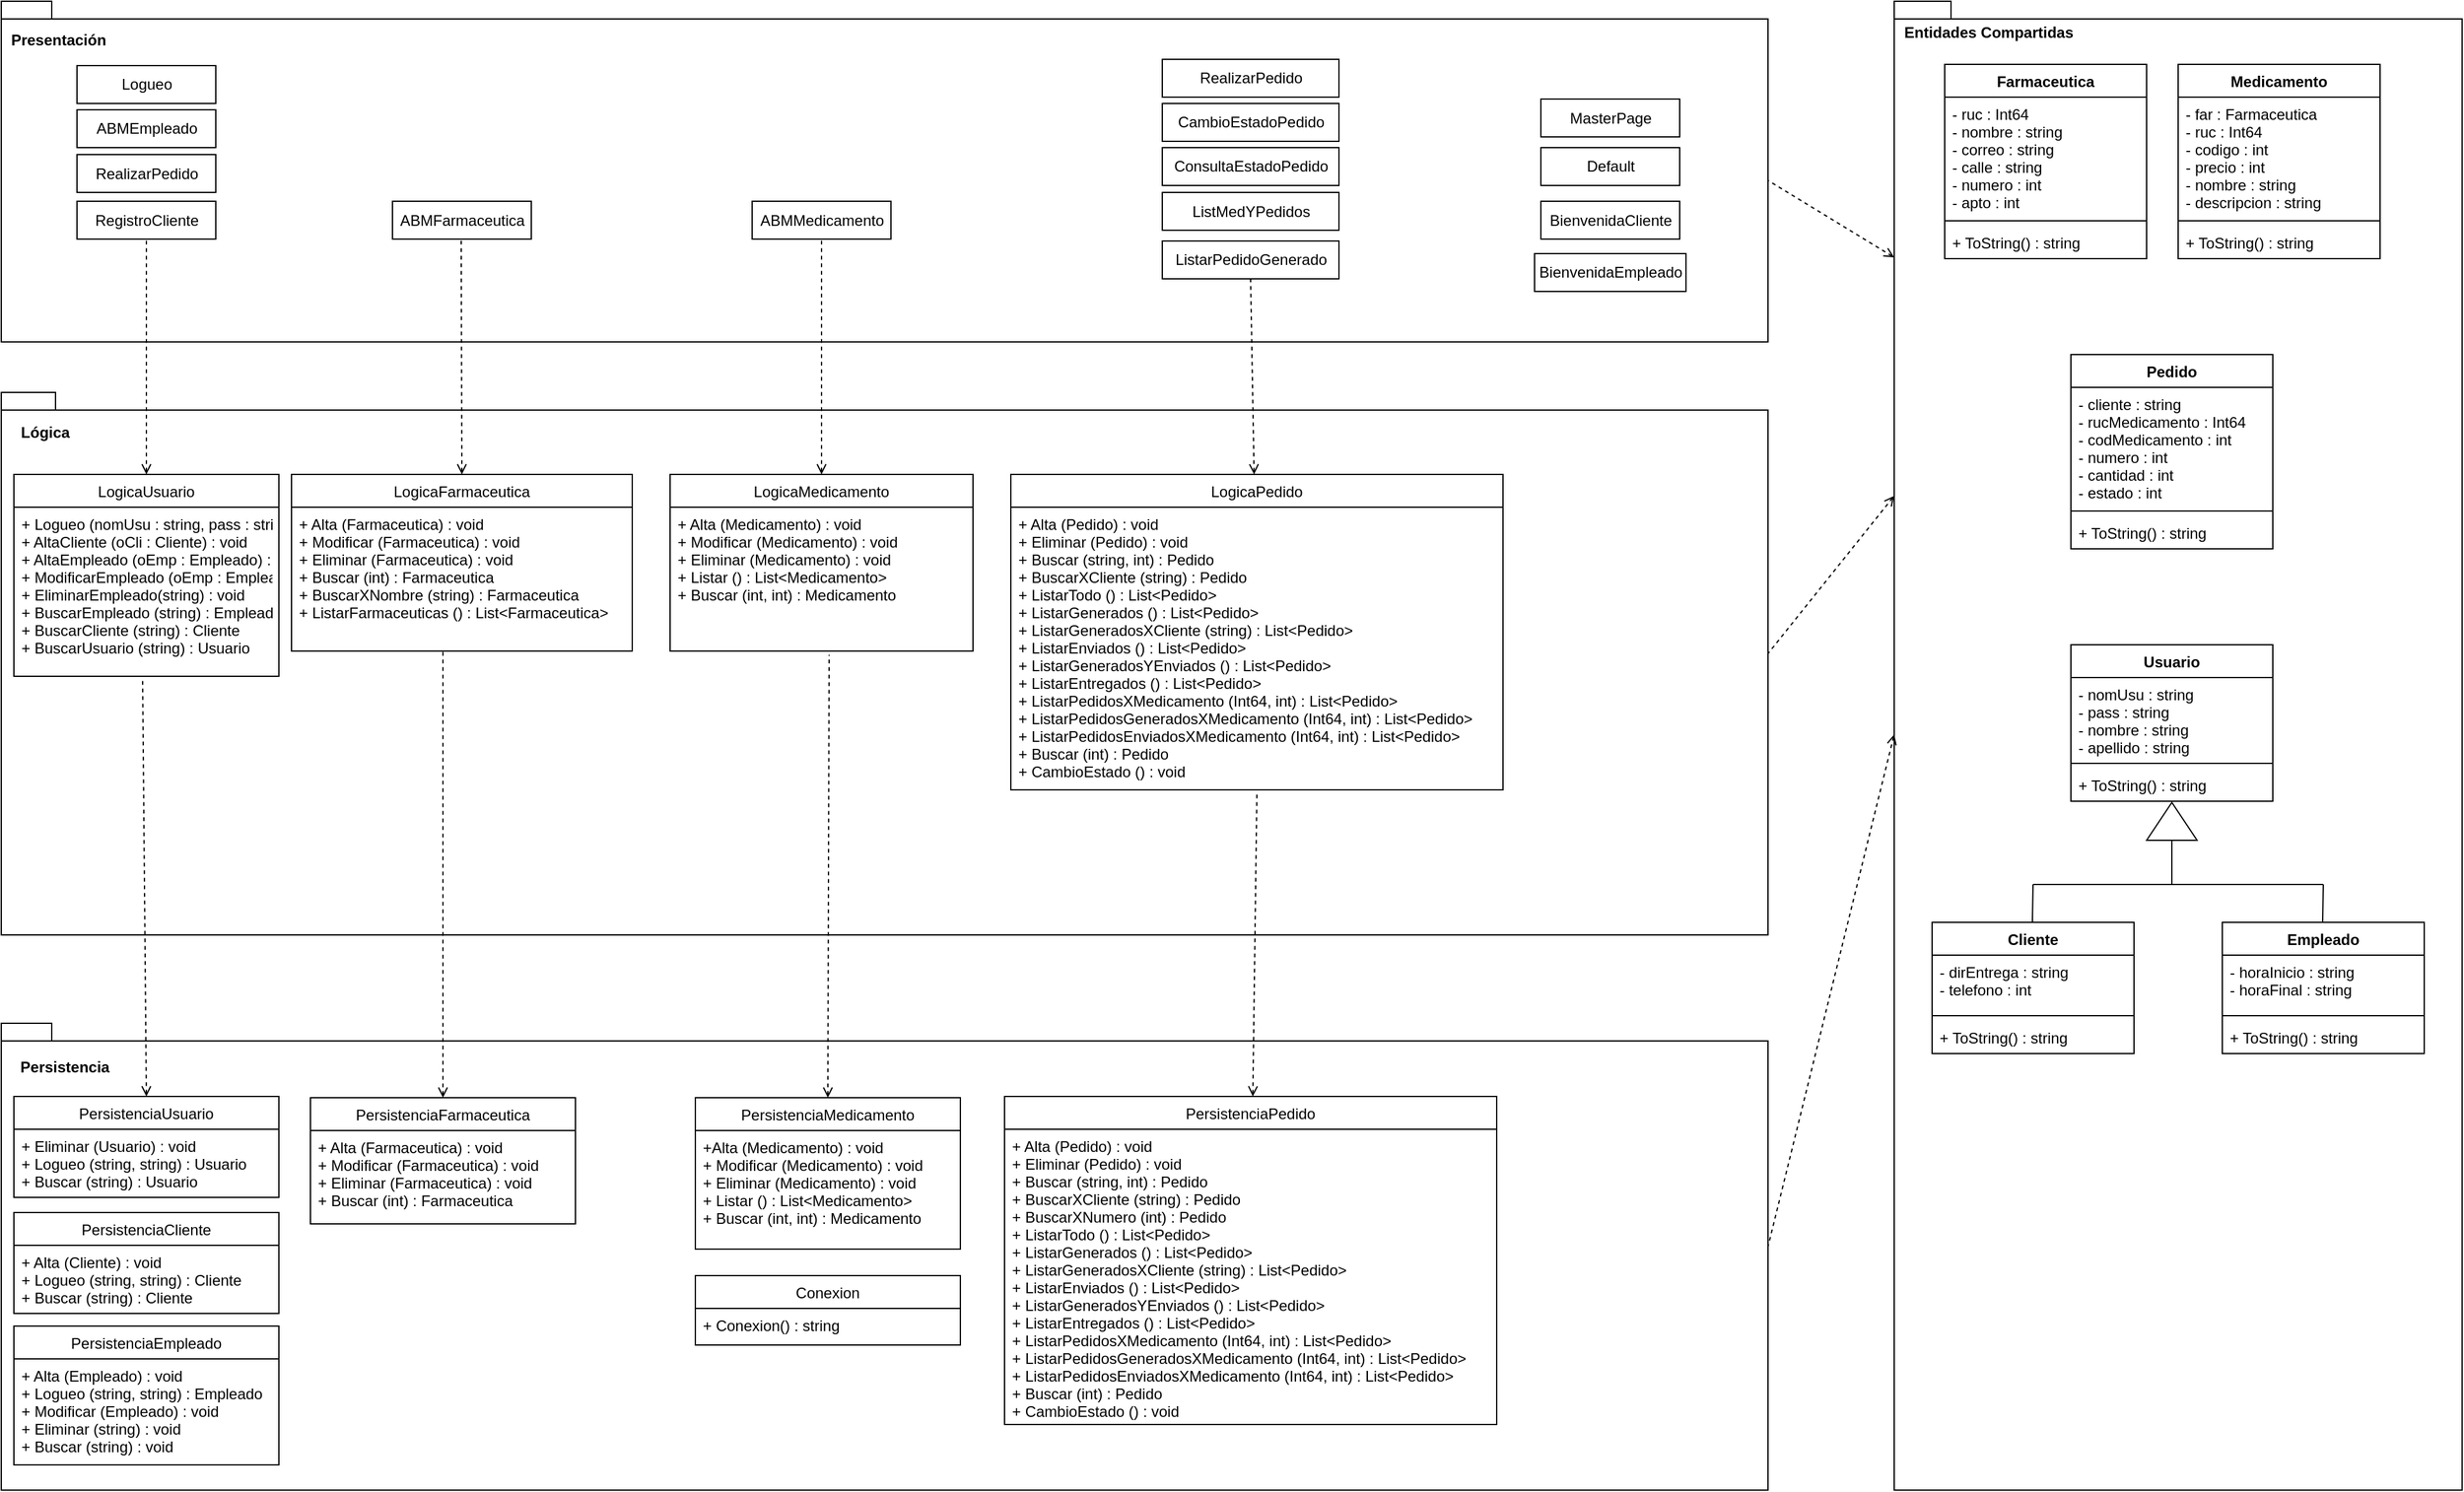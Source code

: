 <mxfile version="13.1.5"><diagram id="e6cFJmWKvGVWGj7ETL0z" name="Page-1"><mxGraphModel dx="861" dy="4" grid="0" gridSize="10" guides="1" tooltips="1" connect="1" arrows="1" fold="1" page="0" pageScale="1" pageWidth="827" pageHeight="1169" math="0" shadow="0"><root><mxCell id="0"/><mxCell id="1" parent="0"/><object label="" id="9QhRhekcCtrD4iF6EDNt-1"><mxCell style="shape=folder;fontStyle=1;spacingTop=10;tabWidth=40;tabHeight=14;tabPosition=left;html=1;" vertex="1" parent="1"><mxGeometry x="1750" y="440" width="450" height="1180" as="geometry"/></mxCell></object><mxCell id="9QhRhekcCtrD4iF6EDNt-2" value="Farmaceutica" style="swimlane;fontStyle=1;align=center;verticalAlign=top;childLayout=stackLayout;horizontal=1;startSize=26;horizontalStack=0;resizeParent=1;resizeParentMax=0;resizeLast=0;collapsible=1;marginBottom=0;" vertex="1" parent="1"><mxGeometry x="1790" y="490" width="160" height="154" as="geometry"/></mxCell><mxCell id="9QhRhekcCtrD4iF6EDNt-3" value="- ruc : Int64&#10;- nombre : string&#10;- correo : string&#10;- calle : string&#10;- numero : int&#10;- apto : int" style="text;strokeColor=none;fillColor=none;align=left;verticalAlign=top;spacingLeft=4;spacingRight=4;overflow=hidden;rotatable=0;points=[[0,0.5],[1,0.5]];portConstraint=eastwest;" vertex="1" parent="9QhRhekcCtrD4iF6EDNt-2"><mxGeometry y="26" width="160" height="94" as="geometry"/></mxCell><mxCell id="9QhRhekcCtrD4iF6EDNt-4" value="" style="line;strokeWidth=1;fillColor=none;align=left;verticalAlign=middle;spacingTop=-1;spacingLeft=3;spacingRight=3;rotatable=0;labelPosition=right;points=[];portConstraint=eastwest;" vertex="1" parent="9QhRhekcCtrD4iF6EDNt-2"><mxGeometry y="120" width="160" height="8" as="geometry"/></mxCell><mxCell id="9QhRhekcCtrD4iF6EDNt-5" value="+ ToString() : string" style="text;strokeColor=none;fillColor=none;align=left;verticalAlign=top;spacingLeft=4;spacingRight=4;overflow=hidden;rotatable=0;points=[[0,0.5],[1,0.5]];portConstraint=eastwest;" vertex="1" parent="9QhRhekcCtrD4iF6EDNt-2"><mxGeometry y="128" width="160" height="26" as="geometry"/></mxCell><mxCell id="9QhRhekcCtrD4iF6EDNt-6" value="Medicamento" style="swimlane;fontStyle=1;align=center;verticalAlign=top;childLayout=stackLayout;horizontal=1;startSize=26;horizontalStack=0;resizeParent=1;resizeParentMax=0;resizeLast=0;collapsible=1;marginBottom=0;" vertex="1" parent="1"><mxGeometry x="1975" y="490" width="160" height="154" as="geometry"/></mxCell><mxCell id="9QhRhekcCtrD4iF6EDNt-7" value="- far : Farmaceutica&#10;- ruc : Int64&#10;- codigo : int&#10;- precio : int&#10;- nombre : string&#10;- descripcion : string" style="text;strokeColor=none;fillColor=none;align=left;verticalAlign=top;spacingLeft=4;spacingRight=4;overflow=hidden;rotatable=0;points=[[0,0.5],[1,0.5]];portConstraint=eastwest;" vertex="1" parent="9QhRhekcCtrD4iF6EDNt-6"><mxGeometry y="26" width="160" height="94" as="geometry"/></mxCell><mxCell id="9QhRhekcCtrD4iF6EDNt-8" value="" style="line;strokeWidth=1;fillColor=none;align=left;verticalAlign=middle;spacingTop=-1;spacingLeft=3;spacingRight=3;rotatable=0;labelPosition=right;points=[];portConstraint=eastwest;" vertex="1" parent="9QhRhekcCtrD4iF6EDNt-6"><mxGeometry y="120" width="160" height="8" as="geometry"/></mxCell><mxCell id="9QhRhekcCtrD4iF6EDNt-9" value="+ ToString() : string" style="text;strokeColor=none;fillColor=none;align=left;verticalAlign=top;spacingLeft=4;spacingRight=4;overflow=hidden;rotatable=0;points=[[0,0.5],[1,0.5]];portConstraint=eastwest;" vertex="1" parent="9QhRhekcCtrD4iF6EDNt-6"><mxGeometry y="128" width="160" height="26" as="geometry"/></mxCell><mxCell id="9QhRhekcCtrD4iF6EDNt-10" value="Pedido" style="swimlane;fontStyle=1;align=center;verticalAlign=top;childLayout=stackLayout;horizontal=1;startSize=26;horizontalStack=0;resizeParent=1;resizeParentMax=0;resizeLast=0;collapsible=1;marginBottom=0;" vertex="1" parent="1"><mxGeometry x="1890" y="720" width="160" height="154" as="geometry"/></mxCell><mxCell id="9QhRhekcCtrD4iF6EDNt-11" value="- cliente : string&#10;- rucMedicamento : Int64&#10;- codMedicamento : int&#10;- numero : int&#10;- cantidad : int&#10;- estado : int" style="text;strokeColor=none;fillColor=none;align=left;verticalAlign=top;spacingLeft=4;spacingRight=4;overflow=hidden;rotatable=0;points=[[0,0.5],[1,0.5]];portConstraint=eastwest;" vertex="1" parent="9QhRhekcCtrD4iF6EDNt-10"><mxGeometry y="26" width="160" height="94" as="geometry"/></mxCell><mxCell id="9QhRhekcCtrD4iF6EDNt-12" value="" style="line;strokeWidth=1;fillColor=none;align=left;verticalAlign=middle;spacingTop=-1;spacingLeft=3;spacingRight=3;rotatable=0;labelPosition=right;points=[];portConstraint=eastwest;" vertex="1" parent="9QhRhekcCtrD4iF6EDNt-10"><mxGeometry y="120" width="160" height="8" as="geometry"/></mxCell><mxCell id="9QhRhekcCtrD4iF6EDNt-13" value="+ ToString() : string" style="text;strokeColor=none;fillColor=none;align=left;verticalAlign=top;spacingLeft=4;spacingRight=4;overflow=hidden;rotatable=0;points=[[0,0.5],[1,0.5]];portConstraint=eastwest;" vertex="1" parent="9QhRhekcCtrD4iF6EDNt-10"><mxGeometry y="128" width="160" height="26" as="geometry"/></mxCell><mxCell id="9QhRhekcCtrD4iF6EDNt-14" value="Usuario" style="swimlane;fontStyle=1;align=center;verticalAlign=top;childLayout=stackLayout;horizontal=1;startSize=26;horizontalStack=0;resizeParent=1;resizeParentMax=0;resizeLast=0;collapsible=1;marginBottom=0;" vertex="1" parent="1"><mxGeometry x="1890" y="950" width="160" height="124" as="geometry"/></mxCell><mxCell id="9QhRhekcCtrD4iF6EDNt-15" value="- nomUsu : string&#10;- pass : string&#10;- nombre : string&#10;- apellido : string" style="text;strokeColor=none;fillColor=none;align=left;verticalAlign=top;spacingLeft=4;spacingRight=4;overflow=hidden;rotatable=0;points=[[0,0.5],[1,0.5]];portConstraint=eastwest;" vertex="1" parent="9QhRhekcCtrD4iF6EDNt-14"><mxGeometry y="26" width="160" height="64" as="geometry"/></mxCell><mxCell id="9QhRhekcCtrD4iF6EDNt-16" value="" style="line;strokeWidth=1;fillColor=none;align=left;verticalAlign=middle;spacingTop=-1;spacingLeft=3;spacingRight=3;rotatable=0;labelPosition=right;points=[];portConstraint=eastwest;" vertex="1" parent="9QhRhekcCtrD4iF6EDNt-14"><mxGeometry y="90" width="160" height="8" as="geometry"/></mxCell><mxCell id="9QhRhekcCtrD4iF6EDNt-17" value="+ ToString() : string" style="text;strokeColor=none;fillColor=none;align=left;verticalAlign=top;spacingLeft=4;spacingRight=4;overflow=hidden;rotatable=0;points=[[0,0.5],[1,0.5]];portConstraint=eastwest;" vertex="1" parent="9QhRhekcCtrD4iF6EDNt-14"><mxGeometry y="98" width="160" height="26" as="geometry"/></mxCell><mxCell id="9QhRhekcCtrD4iF6EDNt-18" value="Cliente" style="swimlane;fontStyle=1;align=center;verticalAlign=top;childLayout=stackLayout;horizontal=1;startSize=26;horizontalStack=0;resizeParent=1;resizeParentMax=0;resizeLast=0;collapsible=1;marginBottom=0;" vertex="1" parent="1"><mxGeometry x="1780" y="1170" width="160" height="104" as="geometry"/></mxCell><mxCell id="9QhRhekcCtrD4iF6EDNt-19" value="- dirEntrega : string&#10;- telefono : int" style="text;strokeColor=none;fillColor=none;align=left;verticalAlign=top;spacingLeft=4;spacingRight=4;overflow=hidden;rotatable=0;points=[[0,0.5],[1,0.5]];portConstraint=eastwest;" vertex="1" parent="9QhRhekcCtrD4iF6EDNt-18"><mxGeometry y="26" width="160" height="44" as="geometry"/></mxCell><mxCell id="9QhRhekcCtrD4iF6EDNt-20" value="" style="line;strokeWidth=1;fillColor=none;align=left;verticalAlign=middle;spacingTop=-1;spacingLeft=3;spacingRight=3;rotatable=0;labelPosition=right;points=[];portConstraint=eastwest;" vertex="1" parent="9QhRhekcCtrD4iF6EDNt-18"><mxGeometry y="70" width="160" height="8" as="geometry"/></mxCell><mxCell id="9QhRhekcCtrD4iF6EDNt-21" value="+ ToString() : string" style="text;strokeColor=none;fillColor=none;align=left;verticalAlign=top;spacingLeft=4;spacingRight=4;overflow=hidden;rotatable=0;points=[[0,0.5],[1,0.5]];portConstraint=eastwest;" vertex="1" parent="9QhRhekcCtrD4iF6EDNt-18"><mxGeometry y="78" width="160" height="26" as="geometry"/></mxCell><mxCell id="9QhRhekcCtrD4iF6EDNt-22" value="Empleado" style="swimlane;fontStyle=1;align=center;verticalAlign=top;childLayout=stackLayout;horizontal=1;startSize=26;horizontalStack=0;resizeParent=1;resizeParentMax=0;resizeLast=0;collapsible=1;marginBottom=0;" vertex="1" parent="1"><mxGeometry x="2010" y="1170" width="160" height="104" as="geometry"/></mxCell><mxCell id="9QhRhekcCtrD4iF6EDNt-23" value="- horaInicio : string&#10;- horaFinal : string" style="text;strokeColor=none;fillColor=none;align=left;verticalAlign=top;spacingLeft=4;spacingRight=4;overflow=hidden;rotatable=0;points=[[0,0.5],[1,0.5]];portConstraint=eastwest;" vertex="1" parent="9QhRhekcCtrD4iF6EDNt-22"><mxGeometry y="26" width="160" height="44" as="geometry"/></mxCell><mxCell id="9QhRhekcCtrD4iF6EDNt-24" value="" style="line;strokeWidth=1;fillColor=none;align=left;verticalAlign=middle;spacingTop=-1;spacingLeft=3;spacingRight=3;rotatable=0;labelPosition=right;points=[];portConstraint=eastwest;" vertex="1" parent="9QhRhekcCtrD4iF6EDNt-22"><mxGeometry y="70" width="160" height="8" as="geometry"/></mxCell><mxCell id="9QhRhekcCtrD4iF6EDNt-25" value="+ ToString() : string" style="text;strokeColor=none;fillColor=none;align=left;verticalAlign=top;spacingLeft=4;spacingRight=4;overflow=hidden;rotatable=0;points=[[0,0.5],[1,0.5]];portConstraint=eastwest;" vertex="1" parent="9QhRhekcCtrD4iF6EDNt-22"><mxGeometry y="78" width="160" height="26" as="geometry"/></mxCell><mxCell id="9QhRhekcCtrD4iF6EDNt-26" value="" style="triangle;whiteSpace=wrap;html=1;rotation=-90;" vertex="1" parent="1"><mxGeometry x="1955" y="1070" width="30" height="40" as="geometry"/></mxCell><mxCell id="9QhRhekcCtrD4iF6EDNt-27" value="" style="endArrow=none;html=1;" edge="1" parent="1"><mxGeometry width="50" height="50" relative="1" as="geometry"><mxPoint x="1859.5" y="1170" as="sourcePoint"/><mxPoint x="1860" y="1140" as="targetPoint"/></mxGeometry></mxCell><mxCell id="9QhRhekcCtrD4iF6EDNt-28" value="" style="endArrow=none;html=1;" edge="1" parent="1"><mxGeometry width="50" height="50" relative="1" as="geometry"><mxPoint x="2089.5" y="1170" as="sourcePoint"/><mxPoint x="2090" y="1140" as="targetPoint"/></mxGeometry></mxCell><mxCell id="9QhRhekcCtrD4iF6EDNt-29" value="" style="endArrow=none;html=1;entryX=0;entryY=0.5;entryDx=0;entryDy=0;" edge="1" parent="1" target="9QhRhekcCtrD4iF6EDNt-26"><mxGeometry width="50" height="50" relative="1" as="geometry"><mxPoint x="1970" y="1140" as="sourcePoint"/><mxPoint x="1970.5" y="1110" as="targetPoint"/></mxGeometry></mxCell><mxCell id="9QhRhekcCtrD4iF6EDNt-30" value="" style="endArrow=none;html=1;" edge="1" parent="1"><mxGeometry width="50" height="50" relative="1" as="geometry"><mxPoint x="1860" y="1140" as="sourcePoint"/><mxPoint x="2090" y="1140" as="targetPoint"/></mxGeometry></mxCell><object label="" id="9QhRhekcCtrD4iF6EDNt-31"><mxCell style="shape=folder;fontStyle=1;spacingTop=10;tabWidth=40;tabHeight=14;tabPosition=left;html=1;" vertex="1" parent="1"><mxGeometry x="250" y="440" width="1400" height="270" as="geometry"/></mxCell></object><mxCell id="9QhRhekcCtrD4iF6EDNt-32" value="Logueo" style="html=1;" vertex="1" parent="1"><mxGeometry x="310" y="491" width="110" height="30" as="geometry"/></mxCell><mxCell id="9QhRhekcCtrD4iF6EDNt-33" value="RealizarPedido" style="html=1;" vertex="1" parent="1"><mxGeometry x="1170" y="486" width="140" height="30" as="geometry"/></mxCell><mxCell id="9QhRhekcCtrD4iF6EDNt-34" value="ABMEmpleado" style="html=1;" vertex="1" parent="1"><mxGeometry x="310" y="526" width="110" height="30" as="geometry"/></mxCell><mxCell id="9QhRhekcCtrD4iF6EDNt-35" value="ABMMedicamento" style="html=1;" vertex="1" parent="1"><mxGeometry x="845" y="598.5" width="110" height="30" as="geometry"/></mxCell><mxCell id="9QhRhekcCtrD4iF6EDNt-36" value="RegistroCliente" style="html=1;" vertex="1" parent="1"><mxGeometry x="310" y="598.5" width="110" height="30" as="geometry"/></mxCell><object label="" id="9QhRhekcCtrD4iF6EDNt-37"><mxCell style="shape=folder;fontStyle=1;spacingTop=10;tabWidth=40;tabHeight=14;tabPosition=left;html=1;" vertex="1" parent="1"><mxGeometry x="250" y="750" width="1400" height="430" as="geometry"/></mxCell></object><mxCell id="9QhRhekcCtrD4iF6EDNt-38" value="LogicaUsuario" style="swimlane;fontStyle=0;childLayout=stackLayout;horizontal=1;startSize=26;fillColor=none;horizontalStack=0;resizeParent=1;resizeParentMax=0;resizeLast=0;collapsible=1;marginBottom=0;" vertex="1" parent="1"><mxGeometry x="260" y="815" width="210" height="160" as="geometry"/></mxCell><mxCell id="9QhRhekcCtrD4iF6EDNt-39" value="+ Logueo (nomUsu : string, pass : string) : usuario&#10;+ AltaCliente (oCli : Cliente) : void&#10;+ AltaEmpleado (oEmp : Empleado) : void&#10;+ ModificarEmpleado (oEmp : Empleado) : void&#10;+ EliminarEmpleado(string) : void&#10;+ BuscarEmpleado (string) : Empleado&#10;+ BuscarCliente (string) : Cliente&#10;+ BuscarUsuario (string) : Usuario" style="text;strokeColor=none;fillColor=none;align=left;verticalAlign=top;spacingLeft=4;spacingRight=4;overflow=hidden;rotatable=0;points=[[0,0.5],[1,0.5]];portConstraint=eastwest;" vertex="1" parent="9QhRhekcCtrD4iF6EDNt-38"><mxGeometry y="26" width="210" height="134" as="geometry"/></mxCell><object label="" id="9QhRhekcCtrD4iF6EDNt-40"><mxCell style="shape=folder;fontStyle=1;spacingTop=10;tabWidth=40;tabHeight=14;tabPosition=left;html=1;" vertex="1" parent="1"><mxGeometry x="250" y="1250" width="1400" height="370" as="geometry"/></mxCell></object><mxCell id="9QhRhekcCtrD4iF6EDNt-41" value="PersistenciaUsuario" style="swimlane;fontStyle=0;childLayout=stackLayout;horizontal=1;startSize=26;fillColor=none;horizontalStack=0;resizeParent=1;resizeParentMax=0;resizeLast=0;collapsible=1;marginBottom=0;" vertex="1" parent="1"><mxGeometry x="260" y="1308" width="210" height="80" as="geometry"/></mxCell><mxCell id="9QhRhekcCtrD4iF6EDNt-42" value="+ Eliminar (Usuario) : void&#10;+ Logueo (string, string) : Usuario&#10;+ Buscar (string) : Usuario" style="text;strokeColor=none;fillColor=none;align=left;verticalAlign=top;spacingLeft=4;spacingRight=4;overflow=hidden;rotatable=0;points=[[0,0.5],[1,0.5]];portConstraint=eastwest;" vertex="1" parent="9QhRhekcCtrD4iF6EDNt-41"><mxGeometry y="26" width="210" height="54" as="geometry"/></mxCell><mxCell id="9QhRhekcCtrD4iF6EDNt-43" value="PersistenciaCliente" style="swimlane;fontStyle=0;childLayout=stackLayout;horizontal=1;startSize=26;fillColor=none;horizontalStack=0;resizeParent=1;resizeParentMax=0;resizeLast=0;collapsible=1;marginBottom=0;" vertex="1" parent="1"><mxGeometry x="260" y="1400" width="210" height="80" as="geometry"/></mxCell><mxCell id="9QhRhekcCtrD4iF6EDNt-44" value="+ Alta (Cliente) : void&#10;+ Logueo (string, string) : Cliente&#10;+ Buscar (string) : Cliente" style="text;strokeColor=none;fillColor=none;align=left;verticalAlign=top;spacingLeft=4;spacingRight=4;overflow=hidden;rotatable=0;points=[[0,0.5],[1,0.5]];portConstraint=eastwest;" vertex="1" parent="9QhRhekcCtrD4iF6EDNt-43"><mxGeometry y="26" width="210" height="54" as="geometry"/></mxCell><mxCell id="9QhRhekcCtrD4iF6EDNt-45" value="PersistenciaEmpleado" style="swimlane;fontStyle=0;childLayout=stackLayout;horizontal=1;startSize=26;fillColor=none;horizontalStack=0;resizeParent=1;resizeParentMax=0;resizeLast=0;collapsible=1;marginBottom=0;" vertex="1" parent="1"><mxGeometry x="260" y="1490" width="210" height="110" as="geometry"/></mxCell><mxCell id="9QhRhekcCtrD4iF6EDNt-46" value="+ Alta (Empleado) : void&#10;+ Logueo (string, string) : Empleado&#10;+ Modificar (Empleado) : void&#10;+ Eliminar (string) : void&#10;+ Buscar (string) : void" style="text;strokeColor=none;fillColor=none;align=left;verticalAlign=top;spacingLeft=4;spacingRight=4;overflow=hidden;rotatable=0;points=[[0,0.5],[1,0.5]];portConstraint=eastwest;" vertex="1" parent="9QhRhekcCtrD4iF6EDNt-45"><mxGeometry y="26" width="210" height="84" as="geometry"/></mxCell><mxCell id="9QhRhekcCtrD4iF6EDNt-47" value="" style="endArrow=none;dashed=1;html=1;entryX=0.5;entryY=1;entryDx=0;entryDy=0;exitX=0.5;exitY=0;exitDx=0;exitDy=0;startArrow=open;startFill=0;" edge="1" parent="1" source="9QhRhekcCtrD4iF6EDNt-38" target="9QhRhekcCtrD4iF6EDNt-36"><mxGeometry width="50" height="50" relative="1" as="geometry"><mxPoint x="250" y="1520" as="sourcePoint"/><mxPoint x="300" y="1470" as="targetPoint"/></mxGeometry></mxCell><mxCell id="9QhRhekcCtrD4iF6EDNt-48" value="" style="endArrow=none;dashed=1;html=1;exitX=0.5;exitY=0;exitDx=0;exitDy=0;startArrow=open;startFill=0;" edge="1" parent="1" source="9QhRhekcCtrD4iF6EDNt-41"><mxGeometry width="50" height="50" relative="1" as="geometry"><mxPoint x="375" y="825" as="sourcePoint"/><mxPoint x="362" y="976" as="targetPoint"/></mxGeometry></mxCell><mxCell id="9QhRhekcCtrD4iF6EDNt-49" value="ABMFarmaceutica" style="html=1;" vertex="1" parent="1"><mxGeometry x="560" y="598.5" width="110" height="30" as="geometry"/></mxCell><mxCell id="9QhRhekcCtrD4iF6EDNt-50" value="LogicaFarmaceutica" style="swimlane;fontStyle=0;childLayout=stackLayout;horizontal=1;startSize=26;fillColor=none;horizontalStack=0;resizeParent=1;resizeParentMax=0;resizeLast=0;collapsible=1;marginBottom=0;" vertex="1" parent="1"><mxGeometry x="480" y="815" width="270" height="140" as="geometry"/></mxCell><mxCell id="9QhRhekcCtrD4iF6EDNt-51" value="+ Alta (Farmaceutica) : void&#10;+ Modificar (Farmaceutica) : void&#10;+ Eliminar (Farmaceutica) : void&#10;+ Buscar (int) : Farmaceutica&#10;+ BuscarXNombre (string) : Farmaceutica&#10;+ ListarFarmaceuticas () : List&lt;Farmaceutica&gt;" style="text;strokeColor=none;fillColor=none;align=left;verticalAlign=top;spacingLeft=4;spacingRight=4;overflow=hidden;rotatable=0;points=[[0,0.5],[1,0.5]];portConstraint=eastwest;" vertex="1" parent="9QhRhekcCtrD4iF6EDNt-50"><mxGeometry y="26" width="270" height="114" as="geometry"/></mxCell><mxCell id="9QhRhekcCtrD4iF6EDNt-52" value="PersistenciaFarmaceutica" style="swimlane;fontStyle=0;childLayout=stackLayout;horizontal=1;startSize=26;fillColor=none;horizontalStack=0;resizeParent=1;resizeParentMax=0;resizeLast=0;collapsible=1;marginBottom=0;" vertex="1" parent="1"><mxGeometry x="495" y="1309" width="210" height="100" as="geometry"/></mxCell><mxCell id="9QhRhekcCtrD4iF6EDNt-53" value="+ Alta (Farmaceutica) : void&#10;+ Modificar (Farmaceutica) : void&#10;+ Eliminar (Farmaceutica) : void&#10;+ Buscar (int) : Farmaceutica" style="text;strokeColor=none;fillColor=none;align=left;verticalAlign=top;spacingLeft=4;spacingRight=4;overflow=hidden;rotatable=0;points=[[0,0.5],[1,0.5]];portConstraint=eastwest;" vertex="1" parent="9QhRhekcCtrD4iF6EDNt-52"><mxGeometry y="26" width="210" height="74" as="geometry"/></mxCell><mxCell id="9QhRhekcCtrD4iF6EDNt-54" value="" style="endArrow=none;dashed=1;html=1;exitX=0.5;exitY=0;exitDx=0;exitDy=0;startArrow=open;startFill=0;" edge="1" parent="1" source="9QhRhekcCtrD4iF6EDNt-52"><mxGeometry width="50" height="50" relative="1" as="geometry"><mxPoint x="603" y="1117" as="sourcePoint"/><mxPoint x="600" y="955" as="targetPoint"/></mxGeometry></mxCell><mxCell id="9QhRhekcCtrD4iF6EDNt-55" value="" style="endArrow=none;dashed=1;html=1;entryX=0.495;entryY=0.95;entryDx=0;entryDy=0;exitX=0.5;exitY=0;exitDx=0;exitDy=0;startArrow=open;startFill=0;entryPerimeter=0;" edge="1" parent="1" source="9QhRhekcCtrD4iF6EDNt-50" target="9QhRhekcCtrD4iF6EDNt-49"><mxGeometry width="50" height="50" relative="1" as="geometry"><mxPoint x="584.5" y="747.5" as="sourcePoint"/><mxPoint x="584.5" y="561" as="targetPoint"/></mxGeometry></mxCell><mxCell id="9QhRhekcCtrD4iF6EDNt-56" value="LogicaMedicamento" style="swimlane;fontStyle=0;childLayout=stackLayout;horizontal=1;startSize=26;fillColor=none;horizontalStack=0;resizeParent=1;resizeParentMax=0;resizeLast=0;collapsible=1;marginBottom=0;" vertex="1" parent="1"><mxGeometry x="780" y="815" width="240" height="140" as="geometry"/></mxCell><mxCell id="9QhRhekcCtrD4iF6EDNt-57" value="+ Alta (Medicamento) : void&#10;+ Modificar (Medicamento) : void&#10;+ Eliminar (Medicamento) : void&#10;+ Listar () : List&lt;Medicamento&gt;&#10;+ Buscar (int, int) : Medicamento" style="text;strokeColor=none;fillColor=none;align=left;verticalAlign=top;spacingLeft=4;spacingRight=4;overflow=hidden;rotatable=0;points=[[0,0.5],[1,0.5]];portConstraint=eastwest;" vertex="1" parent="9QhRhekcCtrD4iF6EDNt-56"><mxGeometry y="26" width="240" height="114" as="geometry"/></mxCell><mxCell id="9QhRhekcCtrD4iF6EDNt-58" value="" style="endArrow=none;dashed=1;html=1;exitX=0.5;exitY=0;exitDx=0;exitDy=0;startArrow=open;startFill=0;entryX=0.5;entryY=1;entryDx=0;entryDy=0;" edge="1" parent="1" source="9QhRhekcCtrD4iF6EDNt-56" target="9QhRhekcCtrD4iF6EDNt-35"><mxGeometry width="50" height="50" relative="1" as="geometry"><mxPoint x="610" y="825" as="sourcePoint"/><mxPoint x="594.45" y="560" as="targetPoint"/></mxGeometry></mxCell><mxCell id="9QhRhekcCtrD4iF6EDNt-59" value="PersistenciaMedicamento" style="swimlane;fontStyle=0;childLayout=stackLayout;horizontal=1;startSize=26;fillColor=none;horizontalStack=0;resizeParent=1;resizeParentMax=0;resizeLast=0;collapsible=1;marginBottom=0;" vertex="1" parent="1"><mxGeometry x="800" y="1309" width="210" height="120" as="geometry"/></mxCell><mxCell id="9QhRhekcCtrD4iF6EDNt-60" value="+Alta (Medicamento) : void&#10;+ Modificar (Medicamento) : void&#10;+ Eliminar (Medicamento) : void&#10;+ Listar () : List&lt;Medicamento&gt;&#10;+ Buscar (int, int) : Medicamento" style="text;strokeColor=none;fillColor=none;align=left;verticalAlign=top;spacingLeft=4;spacingRight=4;overflow=hidden;rotatable=0;points=[[0,0.5],[1,0.5]];portConstraint=eastwest;" vertex="1" parent="9QhRhekcCtrD4iF6EDNt-59"><mxGeometry y="26" width="210" height="94" as="geometry"/></mxCell><mxCell id="9QhRhekcCtrD4iF6EDNt-61" value="" style="endArrow=none;dashed=1;html=1;exitX=0.5;exitY=0;exitDx=0;exitDy=0;startArrow=open;startFill=0;entryX=0.525;entryY=1.026;entryDx=0;entryDy=0;entryPerimeter=0;" edge="1" parent="1" source="9QhRhekcCtrD4iF6EDNt-59" target="9QhRhekcCtrD4iF6EDNt-57"><mxGeometry width="50" height="50" relative="1" as="geometry"><mxPoint x="610" y="1149" as="sourcePoint"/><mxPoint x="610" y="965" as="targetPoint"/></mxGeometry></mxCell><mxCell id="9QhRhekcCtrD4iF6EDNt-62" value="CambioEstadoPedido" style="html=1;" vertex="1" parent="1"><mxGeometry x="1170" y="521" width="140" height="30" as="geometry"/></mxCell><mxCell id="9QhRhekcCtrD4iF6EDNt-63" value="ConsultaEstadoPedido" style="html=1;" vertex="1" parent="1"><mxGeometry x="1170" y="556" width="140" height="30" as="geometry"/></mxCell><mxCell id="9QhRhekcCtrD4iF6EDNt-64" value="ListarPedidoGenerado" style="html=1;" vertex="1" parent="1"><mxGeometry x="1170" y="630" width="140" height="30" as="geometry"/></mxCell><mxCell id="9QhRhekcCtrD4iF6EDNt-65" value="LogicaPedido" style="swimlane;fontStyle=0;childLayout=stackLayout;horizontal=1;startSize=26;fillColor=none;horizontalStack=0;resizeParent=1;resizeParentMax=0;resizeLast=0;collapsible=1;marginBottom=0;" vertex="1" parent="1"><mxGeometry x="1050" y="815" width="390" height="250" as="geometry"/></mxCell><mxCell id="9QhRhekcCtrD4iF6EDNt-66" value="+ Alta (Pedido) : void&#10;+ Eliminar (Pedido) : void&#10;+ Buscar (string, int) : Pedido&#10;+ BuscarXCliente (string) : Pedido&#10;+ ListarTodo () : List&lt;Pedido&gt;&#10;+ ListarGenerados () : List&lt;Pedido&gt;&#10;+ ListarGeneradosXCliente (string) : List&lt;Pedido&gt;&#10;+ ListarEnviados () : List&lt;Pedido&gt;&#10;+ ListarGeneradosYEnviados () : List&lt;Pedido&gt;&#10;+ ListarEntregados () : List&lt;Pedido&gt;&#10;+ ListarPedidosXMedicamento (Int64, int) : List&lt;Pedido&gt;&#10;+ ListarPedidosGeneradosXMedicamento (Int64, int) : List&lt;Pedido&gt;&#10;+ ListarPedidosEnviadosXMedicamento (Int64, int) : List&lt;Pedido&gt;&#10;+ Buscar (int) : Pedido&#10;+ CambioEstado () : void&#10;&#10;" style="text;strokeColor=none;fillColor=none;align=left;verticalAlign=top;spacingLeft=4;spacingRight=4;overflow=hidden;rotatable=0;points=[[0,0.5],[1,0.5]];portConstraint=eastwest;" vertex="1" parent="9QhRhekcCtrD4iF6EDNt-65"><mxGeometry y="26" width="390" height="224" as="geometry"/></mxCell><mxCell id="9QhRhekcCtrD4iF6EDNt-67" value="" style="endArrow=none;dashed=1;html=1;startArrow=open;startFill=0;entryX=0.5;entryY=1;entryDx=0;entryDy=0;" edge="1" parent="1" source="9QhRhekcCtrD4iF6EDNt-65" target="9QhRhekcCtrD4iF6EDNt-64"><mxGeometry width="50" height="50" relative="1" as="geometry"><mxPoint x="910" y="825" as="sourcePoint"/><mxPoint x="860" y="561.5" as="targetPoint"/></mxGeometry></mxCell><mxCell id="9QhRhekcCtrD4iF6EDNt-68" value="PersistenciaPedido" style="swimlane;fontStyle=0;childLayout=stackLayout;horizontal=1;startSize=26;fillColor=none;horizontalStack=0;resizeParent=1;resizeParentMax=0;resizeLast=0;collapsible=1;marginBottom=0;" vertex="1" parent="1"><mxGeometry x="1045" y="1308" width="390" height="260" as="geometry"/></mxCell><mxCell id="9QhRhekcCtrD4iF6EDNt-69" value="+ Alta (Pedido) : void&#10;+ Eliminar (Pedido) : void&#10;+ Buscar (string, int) : Pedido&#10;+ BuscarXCliente (string) : Pedido&#10;+ BuscarXNumero (int) : Pedido&#10;+ ListarTodo () : List&lt;Pedido&gt;&#10;+ ListarGenerados () : List&lt;Pedido&gt;&#10;+ ListarGeneradosXCliente (string) : List&lt;Pedido&gt;&#10;+ ListarEnviados () : List&lt;Pedido&gt;&#10;+ ListarGeneradosYEnviados () : List&lt;Pedido&gt;&#10;+ ListarEntregados () : List&lt;Pedido&gt;&#10;+ ListarPedidosXMedicamento (Int64, int) : List&lt;Pedido&gt;&#10;+ ListarPedidosGeneradosXMedicamento (Int64, int) : List&lt;Pedido&gt;&#10;+ ListarPedidosEnviadosXMedicamento (Int64, int) : List&lt;Pedido&gt;&#10;+ Buscar (int) : Pedido&#10;+ CambioEstado () : void&#10;&#10;" style="text;strokeColor=none;fillColor=none;align=left;verticalAlign=top;spacingLeft=4;spacingRight=4;overflow=hidden;rotatable=0;points=[[0,0.5],[1,0.5]];portConstraint=eastwest;" vertex="1" parent="9QhRhekcCtrD4iF6EDNt-68"><mxGeometry y="26" width="390" height="234" as="geometry"/></mxCell><mxCell id="9QhRhekcCtrD4iF6EDNt-70" value="" style="endArrow=none;dashed=1;html=1;startArrow=open;startFill=0;entryX=0.5;entryY=1.004;entryDx=0;entryDy=0;entryPerimeter=0;" edge="1" parent="1" source="9QhRhekcCtrD4iF6EDNt-68" target="9QhRhekcCtrD4iF6EDNt-66"><mxGeometry width="50" height="50" relative="1" as="geometry"><mxPoint x="915" y="1319" as="sourcePoint"/><mxPoint x="916" y="967.964" as="targetPoint"/></mxGeometry></mxCell><mxCell id="9QhRhekcCtrD4iF6EDNt-71" value="MasterPage" style="html=1;" vertex="1" parent="1"><mxGeometry x="1470" y="517.5" width="110" height="30" as="geometry"/></mxCell><mxCell id="9QhRhekcCtrD4iF6EDNt-72" value="Default" style="html=1;" vertex="1" parent="1"><mxGeometry x="1470" y="556" width="110" height="30" as="geometry"/></mxCell><mxCell id="9QhRhekcCtrD4iF6EDNt-73" value="BienvenidaCliente" style="html=1;" vertex="1" parent="1"><mxGeometry x="1470" y="598.5" width="110" height="30" as="geometry"/></mxCell><mxCell id="9QhRhekcCtrD4iF6EDNt-74" value="BienvenidaEmpleado" style="html=1;" vertex="1" parent="1"><mxGeometry x="1465" y="640" width="120" height="30" as="geometry"/></mxCell><mxCell id="9QhRhekcCtrD4iF6EDNt-75" value="ListMedYPedidos" style="html=1;" vertex="1" parent="1"><mxGeometry x="1170" y="591.5" width="140" height="30" as="geometry"/></mxCell><mxCell id="9QhRhekcCtrD4iF6EDNt-76" value="RealizarPedido" style="html=1;" vertex="1" parent="1"><mxGeometry x="310" y="561.5" width="110" height="30" as="geometry"/></mxCell><mxCell id="9QhRhekcCtrD4iF6EDNt-77" value="" style="endArrow=none;dashed=1;html=1;startArrow=open;startFill=0;entryX=0;entryY=0;entryDx=1400;entryDy=177;entryPerimeter=0;exitX=0;exitY=0;exitDx=0;exitDy=581;exitPerimeter=0;" edge="1" parent="1" source="9QhRhekcCtrD4iF6EDNt-1" target="9QhRhekcCtrD4iF6EDNt-40"><mxGeometry width="50" height="50" relative="1" as="geometry"><mxPoint x="1886.747" y="1651" as="sourcePoint"/><mxPoint x="1890" y="1408.896" as="targetPoint"/></mxGeometry></mxCell><mxCell id="9QhRhekcCtrD4iF6EDNt-78" value="" style="endArrow=none;dashed=1;html=1;startArrow=open;startFill=0;entryX=0;entryY=0;entryDx=1400;entryDy=207;entryPerimeter=0;exitX=0;exitY=0;exitDx=0;exitDy=392;exitPerimeter=0;" edge="1" parent="1" source="9QhRhekcCtrD4iF6EDNt-1" target="9QhRhekcCtrD4iF6EDNt-37"><mxGeometry width="50" height="50" relative="1" as="geometry"><mxPoint x="1800" y="1109" as="sourcePoint"/><mxPoint x="1700" y="1545" as="targetPoint"/></mxGeometry></mxCell><mxCell id="9QhRhekcCtrD4iF6EDNt-79" value="" style="endArrow=none;dashed=1;html=1;startArrow=open;startFill=0;entryX=0;entryY=0;entryDx=1400;entryDy=142;entryPerimeter=0;exitX=0;exitY=0;exitDx=0;exitDy=203;exitPerimeter=0;" edge="1" parent="1" source="9QhRhekcCtrD4iF6EDNt-1" target="9QhRhekcCtrD4iF6EDNt-31"><mxGeometry width="50" height="50" relative="1" as="geometry"><mxPoint x="1760" y="842" as="sourcePoint"/><mxPoint x="1660" y="997" as="targetPoint"/></mxGeometry></mxCell><mxCell id="9QhRhekcCtrD4iF6EDNt-80" value="Entidades Compartidas" style="text;html=1;strokeColor=none;fillColor=none;align=center;verticalAlign=middle;whiteSpace=wrap;rounded=0;fontStyle=1;fontSize=12;" vertex="1" parent="1"><mxGeometry x="1750" y="450" width="150" height="30" as="geometry"/></mxCell><mxCell id="9QhRhekcCtrD4iF6EDNt-81" value="Presentación" style="text;html=1;strokeColor=none;fillColor=none;align=center;verticalAlign=middle;whiteSpace=wrap;rounded=0;fontStyle=1;fontSize=12;" vertex="1" parent="1"><mxGeometry x="251" y="456" width="89" height="30" as="geometry"/></mxCell><mxCell id="9QhRhekcCtrD4iF6EDNt-82" value="Lógica" style="text;html=1;strokeColor=none;fillColor=none;align=center;verticalAlign=middle;whiteSpace=wrap;rounded=0;fontStyle=1;fontSize=12;" vertex="1" parent="1"><mxGeometry x="250" y="767" width="70" height="30" as="geometry"/></mxCell><mxCell id="9QhRhekcCtrD4iF6EDNt-83" value="Persistencia" style="text;html=1;strokeColor=none;fillColor=none;align=center;verticalAlign=middle;whiteSpace=wrap;rounded=0;fontStyle=1;fontSize=12;" vertex="1" parent="1"><mxGeometry x="251" y="1270" width="99" height="30" as="geometry"/></mxCell><mxCell id="9QhRhekcCtrD4iF6EDNt-84" value="Conexion" style="swimlane;fontStyle=0;childLayout=stackLayout;horizontal=1;startSize=26;fillColor=none;horizontalStack=0;resizeParent=1;resizeParentMax=0;resizeLast=0;collapsible=1;marginBottom=0;" vertex="1" parent="1"><mxGeometry x="800" y="1450" width="210" height="55" as="geometry"/></mxCell><mxCell id="9QhRhekcCtrD4iF6EDNt-85" value="+ Conexion() : string" style="text;strokeColor=none;fillColor=none;align=left;verticalAlign=top;spacingLeft=4;spacingRight=4;overflow=hidden;rotatable=0;points=[[0,0.5],[1,0.5]];portConstraint=eastwest;" vertex="1" parent="9QhRhekcCtrD4iF6EDNt-84"><mxGeometry y="26" width="210" height="29" as="geometry"/></mxCell></root></mxGraphModel></diagram></mxfile>